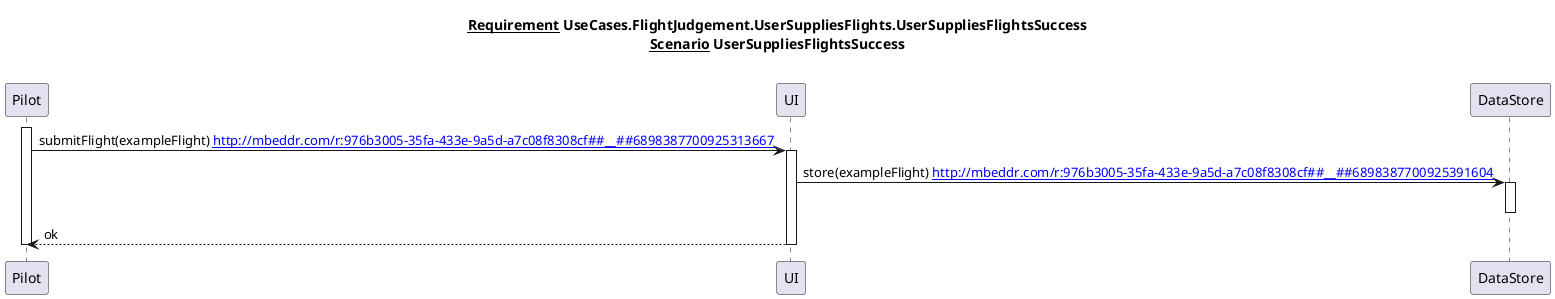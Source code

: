 @startuml
title
<u>Requirement</u> UseCases.FlightJudgement.UserSuppliesFlights.UserSuppliesFlightsSuccess
<u>Scenario</u> UserSuppliesFlightsSuccess

end title
participant Pilot
url of Pilot is [[http://mbeddr.com/r:976b3005-35fa-433e-9a5d-a7c08f8308cf##__##6898387700925062299]]
participant UI
url of UI is [[http://mbeddr.com/r:976b3005-35fa-433e-9a5d-a7c08f8308cf##__##6898387700925260474]]
participant DataStore
url of DataStore is [[http://mbeddr.com/r:976b3005-35fa-433e-9a5d-a7c08f8308cf##__##6898387700925260483]]
activate Pilot
Pilot -> UI : submitFlight(exampleFlight) [[http://mbeddr.com/r:976b3005-35fa-433e-9a5d-a7c08f8308cf##__##6898387700925313667]]
activate UI
UI -> DataStore : store(exampleFlight) [[http://mbeddr.com/r:976b3005-35fa-433e-9a5d-a7c08f8308cf##__##6898387700925391604]]
activate DataStore
deactivate DataStore
Pilot <-- UI:ok
deactivate UI
deactivate Pilot
@enduml
